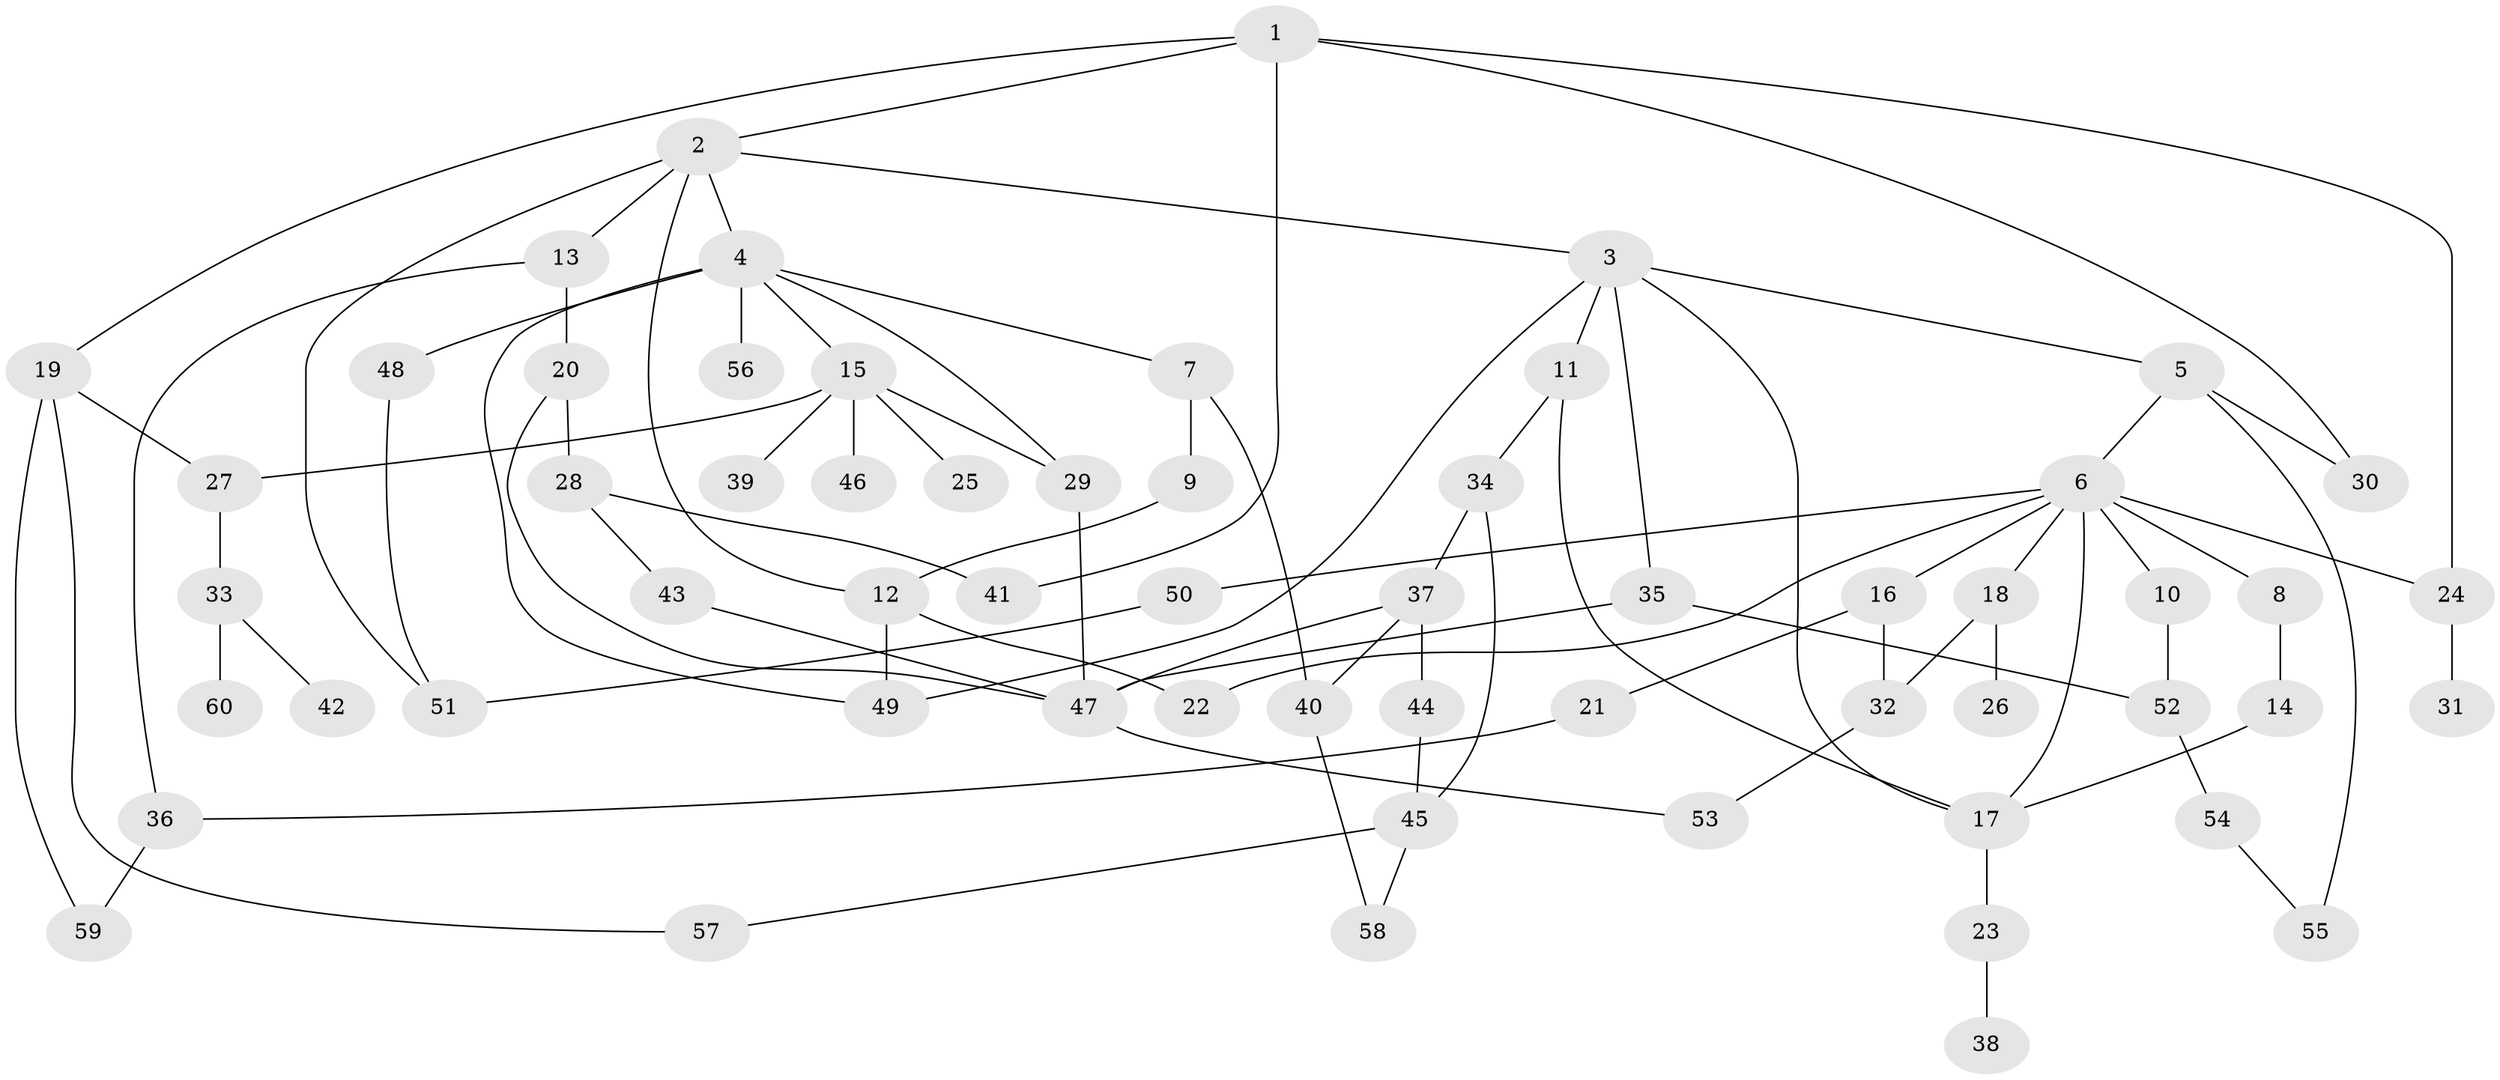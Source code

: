// Generated by graph-tools (version 1.1) at 2025/25/03/09/25 03:25:33]
// undirected, 60 vertices, 87 edges
graph export_dot {
graph [start="1"]
  node [color=gray90,style=filled];
  1;
  2;
  3;
  4;
  5;
  6;
  7;
  8;
  9;
  10;
  11;
  12;
  13;
  14;
  15;
  16;
  17;
  18;
  19;
  20;
  21;
  22;
  23;
  24;
  25;
  26;
  27;
  28;
  29;
  30;
  31;
  32;
  33;
  34;
  35;
  36;
  37;
  38;
  39;
  40;
  41;
  42;
  43;
  44;
  45;
  46;
  47;
  48;
  49;
  50;
  51;
  52;
  53;
  54;
  55;
  56;
  57;
  58;
  59;
  60;
  1 -- 2;
  1 -- 19;
  1 -- 24;
  1 -- 41;
  1 -- 30;
  2 -- 3;
  2 -- 4;
  2 -- 12;
  2 -- 13;
  2 -- 51;
  3 -- 5;
  3 -- 11;
  3 -- 35;
  3 -- 17;
  3 -- 49;
  4 -- 7;
  4 -- 15;
  4 -- 29;
  4 -- 48;
  4 -- 49;
  4 -- 56;
  5 -- 6;
  5 -- 30;
  5 -- 55;
  6 -- 8;
  6 -- 10;
  6 -- 16;
  6 -- 18;
  6 -- 50;
  6 -- 24;
  6 -- 17;
  6 -- 22;
  7 -- 9;
  7 -- 40;
  8 -- 14;
  9 -- 12;
  10 -- 52;
  11 -- 17;
  11 -- 34;
  12 -- 22;
  12 -- 49;
  13 -- 20;
  13 -- 36;
  14 -- 17;
  15 -- 25;
  15 -- 39;
  15 -- 46;
  15 -- 29;
  15 -- 27;
  16 -- 21;
  16 -- 32;
  17 -- 23;
  18 -- 26;
  18 -- 32;
  19 -- 27;
  19 -- 57;
  19 -- 59;
  20 -- 28;
  20 -- 47;
  21 -- 36;
  23 -- 38;
  24 -- 31;
  27 -- 33;
  28 -- 43;
  28 -- 41;
  29 -- 47;
  32 -- 53;
  33 -- 42;
  33 -- 60;
  34 -- 37;
  34 -- 45;
  35 -- 47;
  35 -- 52;
  36 -- 59;
  37 -- 44;
  37 -- 47;
  37 -- 40;
  40 -- 58;
  43 -- 47;
  44 -- 45;
  45 -- 57;
  45 -- 58;
  47 -- 53;
  48 -- 51;
  50 -- 51;
  52 -- 54;
  54 -- 55;
}
